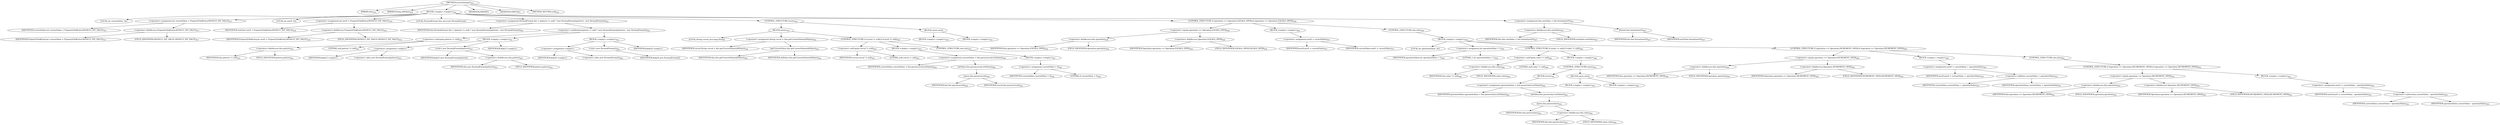 digraph "executeInteger" {  
"710" [label = <(METHOD,executeInteger)<SUB>416</SUB>> ]
"48" [label = <(PARAM,this)<SUB>416</SUB>> ]
"711" [label = <(PARAM,String oldValue)<SUB>416</SUB>> ]
"712" [label = <(BLOCK,&lt;empty&gt;,&lt;empty&gt;)<SUB>416</SUB>> ]
"713" [label = <(LOCAL,int currentValue: int)> ]
"714" [label = <(&lt;operator&gt;.assignment,int currentValue = PropertyFile$Entry.DEFAULT_INT_VALUE)<SUB>417</SUB>> ]
"715" [label = <(IDENTIFIER,currentValue,int currentValue = PropertyFile$Entry.DEFAULT_INT_VALUE)<SUB>417</SUB>> ]
"716" [label = <(&lt;operator&gt;.fieldAccess,PropertyFile$Entry.DEFAULT_INT_VALUE)<SUB>417</SUB>> ]
"717" [label = <(IDENTIFIER,PropertyFile$Entry,int currentValue = PropertyFile$Entry.DEFAULT_INT_VALUE)<SUB>417</SUB>> ]
"718" [label = <(FIELD_IDENTIFIER,DEFAULT_INT_VALUE,DEFAULT_INT_VALUE)<SUB>417</SUB>> ]
"719" [label = <(LOCAL,int newV: int)> ]
"720" [label = <(&lt;operator&gt;.assignment,int newV = PropertyFile$Entry.DEFAULT_INT_VALUE)<SUB>418</SUB>> ]
"721" [label = <(IDENTIFIER,newV,int newV = PropertyFile$Entry.DEFAULT_INT_VALUE)<SUB>418</SUB>> ]
"722" [label = <(&lt;operator&gt;.fieldAccess,PropertyFile$Entry.DEFAULT_INT_VALUE)<SUB>418</SUB>> ]
"723" [label = <(IDENTIFIER,PropertyFile$Entry,int newV = PropertyFile$Entry.DEFAULT_INT_VALUE)<SUB>418</SUB>> ]
"724" [label = <(FIELD_IDENTIFIER,DEFAULT_INT_VALUE,DEFAULT_INT_VALUE)<SUB>418</SUB>> ]
"725" [label = <(LOCAL,DecimalFormat fmt: java.text.DecimalFormat)> ]
"726" [label = <(&lt;operator&gt;.assignment,DecimalFormat fmt = (pattern != null) ? new DecimalFormat(pattern) : new DecimalFormat())<SUB>421</SUB>> ]
"727" [label = <(IDENTIFIER,fmt,DecimalFormat fmt = (pattern != null) ? new DecimalFormat(pattern) : new DecimalFormat())<SUB>421</SUB>> ]
"728" [label = <(&lt;operator&gt;.conditional,(pattern != null) ? new DecimalFormat(pattern) : new DecimalFormat())<SUB>421</SUB>> ]
"729" [label = <(&lt;operator&gt;.notEquals,pattern != null)<SUB>421</SUB>> ]
"730" [label = <(&lt;operator&gt;.fieldAccess,this.pattern)<SUB>421</SUB>> ]
"731" [label = <(IDENTIFIER,this,pattern != null)<SUB>421</SUB>> ]
"732" [label = <(FIELD_IDENTIFIER,pattern,pattern)<SUB>421</SUB>> ]
"733" [label = <(LITERAL,null,pattern != null)<SUB>421</SUB>> ]
"734" [label = <(BLOCK,&lt;empty&gt;,&lt;empty&gt;)<SUB>421</SUB>> ]
"735" [label = <(&lt;operator&gt;.assignment,&lt;empty&gt;)> ]
"736" [label = <(IDENTIFIER,$obj15,&lt;empty&gt;)> ]
"737" [label = <(&lt;operator&gt;.alloc,new DecimalFormat(pattern))<SUB>421</SUB>> ]
"738" [label = <(&lt;init&gt;,new DecimalFormat(pattern))<SUB>421</SUB>> ]
"739" [label = <(IDENTIFIER,$obj15,new DecimalFormat(pattern))> ]
"740" [label = <(&lt;operator&gt;.fieldAccess,this.pattern)<SUB>421</SUB>> ]
"741" [label = <(IDENTIFIER,this,new DecimalFormat(pattern))<SUB>421</SUB>> ]
"742" [label = <(FIELD_IDENTIFIER,pattern,pattern)<SUB>421</SUB>> ]
"743" [label = <(IDENTIFIER,$obj15,&lt;empty&gt;)> ]
"744" [label = <(BLOCK,&lt;empty&gt;,&lt;empty&gt;)<SUB>422</SUB>> ]
"745" [label = <(&lt;operator&gt;.assignment,&lt;empty&gt;)> ]
"746" [label = <(IDENTIFIER,$obj16,&lt;empty&gt;)> ]
"747" [label = <(&lt;operator&gt;.alloc,new DecimalFormat())<SUB>422</SUB>> ]
"748" [label = <(&lt;init&gt;,new DecimalFormat())<SUB>422</SUB>> ]
"749" [label = <(IDENTIFIER,$obj16,new DecimalFormat())> ]
"750" [label = <(IDENTIFIER,$obj16,&lt;empty&gt;)> ]
"751" [label = <(CONTROL_STRUCTURE,try,try)<SUB>423</SUB>> ]
"752" [label = <(BLOCK,try,try)<SUB>423</SUB>> ]
"753" [label = <(LOCAL,String curval: java.lang.String)> ]
"754" [label = <(&lt;operator&gt;.assignment,String curval = this.getCurrentValue(oldValue))<SUB>424</SUB>> ]
"755" [label = <(IDENTIFIER,curval,String curval = this.getCurrentValue(oldValue))<SUB>424</SUB>> ]
"756" [label = <(getCurrentValue,this.getCurrentValue(oldValue))<SUB>424</SUB>> ]
"47" [label = <(IDENTIFIER,this,this.getCurrentValue(oldValue))<SUB>424</SUB>> ]
"757" [label = <(IDENTIFIER,oldValue,this.getCurrentValue(oldValue))<SUB>424</SUB>> ]
"758" [label = <(CONTROL_STRUCTURE,if (curval != null),if (curval != null))<SUB>425</SUB>> ]
"759" [label = <(&lt;operator&gt;.notEquals,curval != null)<SUB>425</SUB>> ]
"760" [label = <(IDENTIFIER,curval,curval != null)<SUB>425</SUB>> ]
"761" [label = <(LITERAL,null,curval != null)<SUB>425</SUB>> ]
"762" [label = <(BLOCK,&lt;empty&gt;,&lt;empty&gt;)<SUB>425</SUB>> ]
"763" [label = <(&lt;operator&gt;.assignment,currentValue = fmt.parse(curval).intValue())<SUB>426</SUB>> ]
"764" [label = <(IDENTIFIER,currentValue,currentValue = fmt.parse(curval).intValue())<SUB>426</SUB>> ]
"765" [label = <(intValue,fmt.parse(curval).intValue())<SUB>426</SUB>> ]
"766" [label = <(parse,fmt.parse(curval))<SUB>426</SUB>> ]
"767" [label = <(IDENTIFIER,fmt,fmt.parse(curval))<SUB>426</SUB>> ]
"768" [label = <(IDENTIFIER,curval,fmt.parse(curval))<SUB>426</SUB>> ]
"769" [label = <(CONTROL_STRUCTURE,else,else)<SUB>427</SUB>> ]
"770" [label = <(BLOCK,&lt;empty&gt;,&lt;empty&gt;)<SUB>427</SUB>> ]
"771" [label = <(&lt;operator&gt;.assignment,currentValue = 0)<SUB>428</SUB>> ]
"772" [label = <(IDENTIFIER,currentValue,currentValue = 0)<SUB>428</SUB>> ]
"773" [label = <(LITERAL,0,currentValue = 0)<SUB>428</SUB>> ]
"774" [label = <(BLOCK,catch,catch)> ]
"775" [label = <(BLOCK,&lt;empty&gt;,&lt;empty&gt;)<SUB>430</SUB>> ]
"776" [label = <(BLOCK,&lt;empty&gt;,&lt;empty&gt;)<SUB>432</SUB>> ]
"777" [label = <(CONTROL_STRUCTURE,if (operation == Operation.EQUALS_OPER),if (operation == Operation.EQUALS_OPER))<SUB>436</SUB>> ]
"778" [label = <(&lt;operator&gt;.equals,operation == Operation.EQUALS_OPER)<SUB>436</SUB>> ]
"779" [label = <(&lt;operator&gt;.fieldAccess,this.operation)<SUB>436</SUB>> ]
"780" [label = <(IDENTIFIER,this,operation == Operation.EQUALS_OPER)<SUB>436</SUB>> ]
"781" [label = <(FIELD_IDENTIFIER,operation,operation)<SUB>436</SUB>> ]
"782" [label = <(&lt;operator&gt;.fieldAccess,Operation.EQUALS_OPER)<SUB>436</SUB>> ]
"783" [label = <(IDENTIFIER,Operation,operation == Operation.EQUALS_OPER)<SUB>436</SUB>> ]
"784" [label = <(FIELD_IDENTIFIER,EQUALS_OPER,EQUALS_OPER)<SUB>436</SUB>> ]
"785" [label = <(BLOCK,&lt;empty&gt;,&lt;empty&gt;)<SUB>436</SUB>> ]
"786" [label = <(&lt;operator&gt;.assignment,newV = currentValue)<SUB>437</SUB>> ]
"787" [label = <(IDENTIFIER,newV,newV = currentValue)<SUB>437</SUB>> ]
"788" [label = <(IDENTIFIER,currentValue,newV = currentValue)<SUB>437</SUB>> ]
"789" [label = <(CONTROL_STRUCTURE,else,else)<SUB>438</SUB>> ]
"790" [label = <(BLOCK,&lt;empty&gt;,&lt;empty&gt;)<SUB>438</SUB>> ]
"791" [label = <(LOCAL,int operationValue: int)> ]
"792" [label = <(&lt;operator&gt;.assignment,int operationValue = 1)<SUB>439</SUB>> ]
"793" [label = <(IDENTIFIER,operationValue,int operationValue = 1)<SUB>439</SUB>> ]
"794" [label = <(LITERAL,1,int operationValue = 1)<SUB>439</SUB>> ]
"795" [label = <(CONTROL_STRUCTURE,if (value != null),if (value != null))<SUB>440</SUB>> ]
"796" [label = <(&lt;operator&gt;.notEquals,value != null)<SUB>440</SUB>> ]
"797" [label = <(&lt;operator&gt;.fieldAccess,this.value)<SUB>440</SUB>> ]
"798" [label = <(IDENTIFIER,this,value != null)<SUB>440</SUB>> ]
"799" [label = <(FIELD_IDENTIFIER,value,value)<SUB>440</SUB>> ]
"800" [label = <(LITERAL,null,value != null)<SUB>440</SUB>> ]
"801" [label = <(BLOCK,&lt;empty&gt;,&lt;empty&gt;)<SUB>440</SUB>> ]
"802" [label = <(CONTROL_STRUCTURE,try,try)<SUB>441</SUB>> ]
"803" [label = <(BLOCK,try,try)<SUB>441</SUB>> ]
"804" [label = <(&lt;operator&gt;.assignment,operationValue = fmt.parse(value).intValue())<SUB>442</SUB>> ]
"805" [label = <(IDENTIFIER,operationValue,operationValue = fmt.parse(value).intValue())<SUB>442</SUB>> ]
"806" [label = <(intValue,fmt.parse(value).intValue())<SUB>442</SUB>> ]
"807" [label = <(parse,fmt.parse(value))<SUB>442</SUB>> ]
"808" [label = <(IDENTIFIER,fmt,fmt.parse(value))<SUB>442</SUB>> ]
"809" [label = <(&lt;operator&gt;.fieldAccess,this.value)<SUB>442</SUB>> ]
"810" [label = <(IDENTIFIER,this,fmt.parse(value))<SUB>442</SUB>> ]
"811" [label = <(FIELD_IDENTIFIER,value,value)<SUB>442</SUB>> ]
"812" [label = <(BLOCK,catch,catch)> ]
"813" [label = <(BLOCK,&lt;empty&gt;,&lt;empty&gt;)<SUB>443</SUB>> ]
"814" [label = <(BLOCK,&lt;empty&gt;,&lt;empty&gt;)<SUB>445</SUB>> ]
"815" [label = <(CONTROL_STRUCTURE,if (operation == Operation.INCREMENT_OPER),if (operation == Operation.INCREMENT_OPER))<SUB>450</SUB>> ]
"816" [label = <(&lt;operator&gt;.equals,operation == Operation.INCREMENT_OPER)<SUB>450</SUB>> ]
"817" [label = <(&lt;operator&gt;.fieldAccess,this.operation)<SUB>450</SUB>> ]
"818" [label = <(IDENTIFIER,this,operation == Operation.INCREMENT_OPER)<SUB>450</SUB>> ]
"819" [label = <(FIELD_IDENTIFIER,operation,operation)<SUB>450</SUB>> ]
"820" [label = <(&lt;operator&gt;.fieldAccess,Operation.INCREMENT_OPER)<SUB>450</SUB>> ]
"821" [label = <(IDENTIFIER,Operation,operation == Operation.INCREMENT_OPER)<SUB>450</SUB>> ]
"822" [label = <(FIELD_IDENTIFIER,INCREMENT_OPER,INCREMENT_OPER)<SUB>450</SUB>> ]
"823" [label = <(BLOCK,&lt;empty&gt;,&lt;empty&gt;)<SUB>450</SUB>> ]
"824" [label = <(&lt;operator&gt;.assignment,newV = currentValue + operationValue)<SUB>451</SUB>> ]
"825" [label = <(IDENTIFIER,newV,newV = currentValue + operationValue)<SUB>451</SUB>> ]
"826" [label = <(&lt;operator&gt;.addition,currentValue + operationValue)<SUB>451</SUB>> ]
"827" [label = <(IDENTIFIER,currentValue,currentValue + operationValue)<SUB>451</SUB>> ]
"828" [label = <(IDENTIFIER,operationValue,currentValue + operationValue)<SUB>451</SUB>> ]
"829" [label = <(CONTROL_STRUCTURE,else,else)<SUB>452</SUB>> ]
"830" [label = <(CONTROL_STRUCTURE,if (operation == Operation.DECREMENT_OPER),if (operation == Operation.DECREMENT_OPER))<SUB>452</SUB>> ]
"831" [label = <(&lt;operator&gt;.equals,operation == Operation.DECREMENT_OPER)<SUB>452</SUB>> ]
"832" [label = <(&lt;operator&gt;.fieldAccess,this.operation)<SUB>452</SUB>> ]
"833" [label = <(IDENTIFIER,this,operation == Operation.DECREMENT_OPER)<SUB>452</SUB>> ]
"834" [label = <(FIELD_IDENTIFIER,operation,operation)<SUB>452</SUB>> ]
"835" [label = <(&lt;operator&gt;.fieldAccess,Operation.DECREMENT_OPER)<SUB>452</SUB>> ]
"836" [label = <(IDENTIFIER,Operation,operation == Operation.DECREMENT_OPER)<SUB>452</SUB>> ]
"837" [label = <(FIELD_IDENTIFIER,DECREMENT_OPER,DECREMENT_OPER)<SUB>452</SUB>> ]
"838" [label = <(BLOCK,&lt;empty&gt;,&lt;empty&gt;)<SUB>452</SUB>> ]
"839" [label = <(&lt;operator&gt;.assignment,newV = currentValue - operationValue)<SUB>453</SUB>> ]
"840" [label = <(IDENTIFIER,newV,newV = currentValue - operationValue)<SUB>453</SUB>> ]
"841" [label = <(&lt;operator&gt;.subtraction,currentValue - operationValue)<SUB>453</SUB>> ]
"842" [label = <(IDENTIFIER,currentValue,currentValue - operationValue)<SUB>453</SUB>> ]
"843" [label = <(IDENTIFIER,operationValue,currentValue - operationValue)<SUB>453</SUB>> ]
"844" [label = <(&lt;operator&gt;.assignment,this.newValue = fmt.format(newV))<SUB>457</SUB>> ]
"845" [label = <(&lt;operator&gt;.fieldAccess,this.newValue)<SUB>457</SUB>> ]
"49" [label = <(IDENTIFIER,this,this.newValue = fmt.format(newV))<SUB>457</SUB>> ]
"846" [label = <(FIELD_IDENTIFIER,newValue,newValue)<SUB>457</SUB>> ]
"847" [label = <(format,fmt.format(newV))<SUB>457</SUB>> ]
"848" [label = <(IDENTIFIER,fmt,fmt.format(newV))<SUB>457</SUB>> ]
"849" [label = <(IDENTIFIER,newV,fmt.format(newV))<SUB>457</SUB>> ]
"850" [label = <(MODIFIER,PRIVATE)> ]
"851" [label = <(MODIFIER,VIRTUAL)> ]
"852" [label = <(METHOD_RETURN,void)<SUB>416</SUB>> ]
  "710" -> "48" 
  "710" -> "711" 
  "710" -> "712" 
  "710" -> "850" 
  "710" -> "851" 
  "710" -> "852" 
  "712" -> "713" 
  "712" -> "714" 
  "712" -> "719" 
  "712" -> "720" 
  "712" -> "725" 
  "712" -> "726" 
  "712" -> "751" 
  "712" -> "777" 
  "712" -> "844" 
  "714" -> "715" 
  "714" -> "716" 
  "716" -> "717" 
  "716" -> "718" 
  "720" -> "721" 
  "720" -> "722" 
  "722" -> "723" 
  "722" -> "724" 
  "726" -> "727" 
  "726" -> "728" 
  "728" -> "729" 
  "728" -> "734" 
  "728" -> "744" 
  "729" -> "730" 
  "729" -> "733" 
  "730" -> "731" 
  "730" -> "732" 
  "734" -> "735" 
  "734" -> "738" 
  "734" -> "743" 
  "735" -> "736" 
  "735" -> "737" 
  "738" -> "739" 
  "738" -> "740" 
  "740" -> "741" 
  "740" -> "742" 
  "744" -> "745" 
  "744" -> "748" 
  "744" -> "750" 
  "745" -> "746" 
  "745" -> "747" 
  "748" -> "749" 
  "751" -> "752" 
  "751" -> "774" 
  "752" -> "753" 
  "752" -> "754" 
  "752" -> "758" 
  "754" -> "755" 
  "754" -> "756" 
  "756" -> "47" 
  "756" -> "757" 
  "758" -> "759" 
  "758" -> "762" 
  "758" -> "769" 
  "759" -> "760" 
  "759" -> "761" 
  "762" -> "763" 
  "763" -> "764" 
  "763" -> "765" 
  "765" -> "766" 
  "766" -> "767" 
  "766" -> "768" 
  "769" -> "770" 
  "770" -> "771" 
  "771" -> "772" 
  "771" -> "773" 
  "774" -> "775" 
  "774" -> "776" 
  "777" -> "778" 
  "777" -> "785" 
  "777" -> "789" 
  "778" -> "779" 
  "778" -> "782" 
  "779" -> "780" 
  "779" -> "781" 
  "782" -> "783" 
  "782" -> "784" 
  "785" -> "786" 
  "786" -> "787" 
  "786" -> "788" 
  "789" -> "790" 
  "790" -> "791" 
  "790" -> "792" 
  "790" -> "795" 
  "790" -> "815" 
  "792" -> "793" 
  "792" -> "794" 
  "795" -> "796" 
  "795" -> "801" 
  "796" -> "797" 
  "796" -> "800" 
  "797" -> "798" 
  "797" -> "799" 
  "801" -> "802" 
  "802" -> "803" 
  "802" -> "812" 
  "803" -> "804" 
  "804" -> "805" 
  "804" -> "806" 
  "806" -> "807" 
  "807" -> "808" 
  "807" -> "809" 
  "809" -> "810" 
  "809" -> "811" 
  "812" -> "813" 
  "812" -> "814" 
  "815" -> "816" 
  "815" -> "823" 
  "815" -> "829" 
  "816" -> "817" 
  "816" -> "820" 
  "817" -> "818" 
  "817" -> "819" 
  "820" -> "821" 
  "820" -> "822" 
  "823" -> "824" 
  "824" -> "825" 
  "824" -> "826" 
  "826" -> "827" 
  "826" -> "828" 
  "829" -> "830" 
  "830" -> "831" 
  "830" -> "838" 
  "831" -> "832" 
  "831" -> "835" 
  "832" -> "833" 
  "832" -> "834" 
  "835" -> "836" 
  "835" -> "837" 
  "838" -> "839" 
  "839" -> "840" 
  "839" -> "841" 
  "841" -> "842" 
  "841" -> "843" 
  "844" -> "845" 
  "844" -> "847" 
  "845" -> "49" 
  "845" -> "846" 
  "847" -> "848" 
  "847" -> "849" 
}
